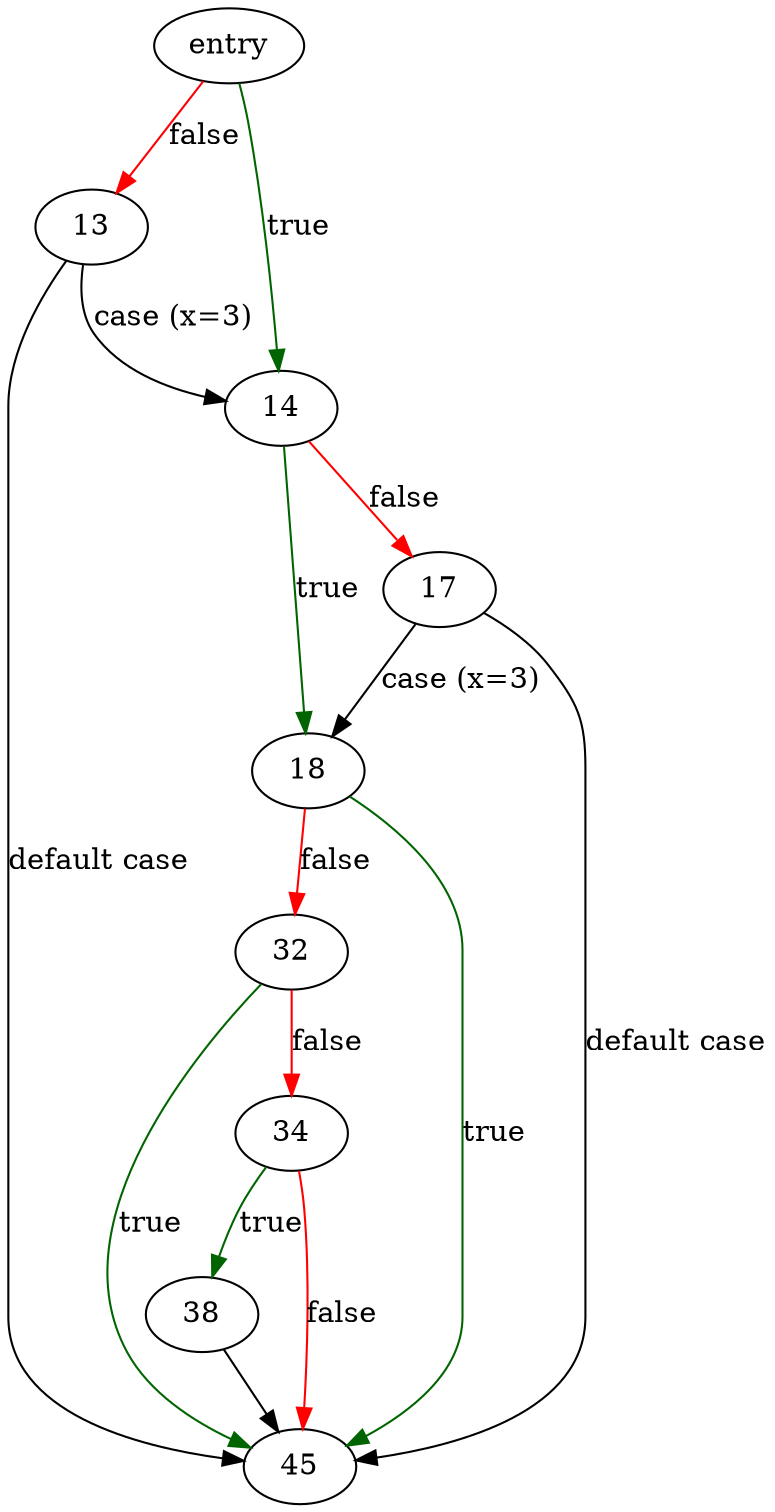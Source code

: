 digraph "rev_xstrcoll_df_mtime" {
	// Node definitions.
	2 [label=entry];
	13;
	14;
	17;
	18;
	32;
	34;
	38;
	45;

	// Edge definitions.
	2 -> 13 [
		color=red
		label=false
	];
	2 -> 14 [
		color=darkgreen
		label=true
	];
	13 -> 14 [label="case (x=3)"];
	13 -> 45 [label="default case"];
	14 -> 17 [
		color=red
		label=false
	];
	14 -> 18 [
		color=darkgreen
		label=true
	];
	17 -> 18 [label="case (x=3)"];
	17 -> 45 [label="default case"];
	18 -> 32 [
		color=red
		label=false
	];
	18 -> 45 [
		color=darkgreen
		label=true
	];
	32 -> 34 [
		color=red
		label=false
	];
	32 -> 45 [
		color=darkgreen
		label=true
	];
	34 -> 38 [
		color=darkgreen
		label=true
	];
	34 -> 45 [
		color=red
		label=false
	];
	38 -> 45;
}
